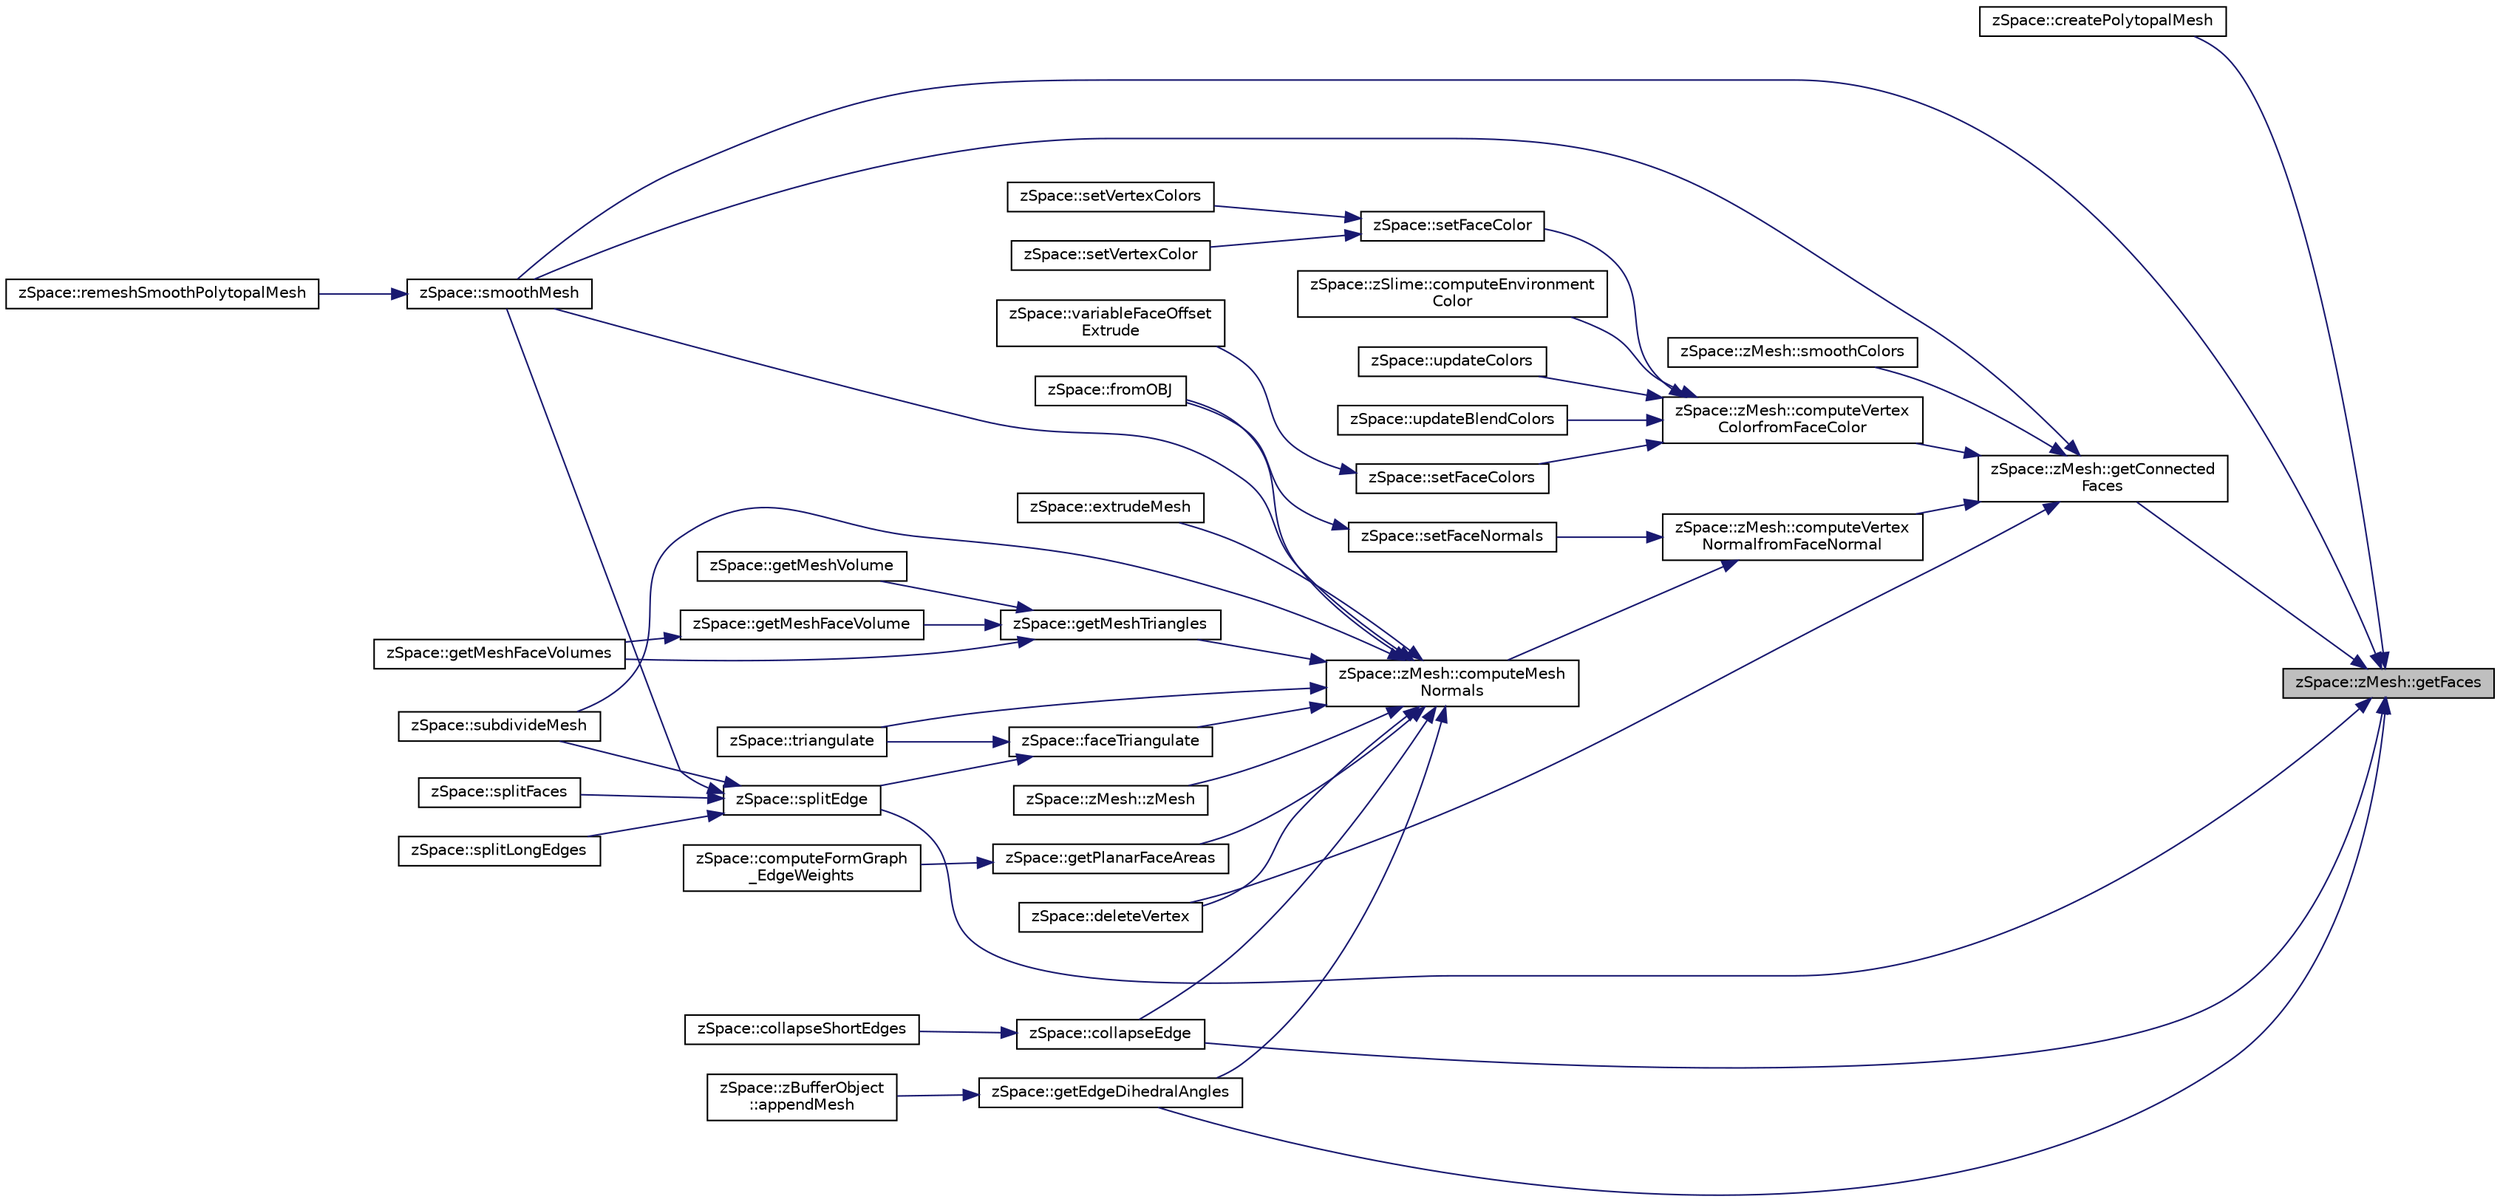 digraph "zSpace::zMesh::getFaces"
{
 // LATEX_PDF_SIZE
  edge [fontname="Helvetica",fontsize="10",labelfontname="Helvetica",labelfontsize="10"];
  node [fontname="Helvetica",fontsize="10",shape=record];
  rankdir="RL";
  Node357 [label="zSpace::zMesh::getFaces",height=0.2,width=0.4,color="black", fillcolor="grey75", style="filled", fontcolor="black",tooltip="This method gets the faces attached to input zEdge."];
  Node357 -> Node358 [dir="back",color="midnightblue",fontsize="10",style="solid",fontname="Helvetica"];
  Node358 [label="zSpace::createPolytopalMesh",height=0.2,width=0.4,color="black", fillcolor="white", style="filled",URL="$group__z_polytopal.html#gaf251bb68cd900abe02f923fa4f54686c",tooltip="This method creates the polytopal mesh based on the input volume mesh and its center line graph."];
  Node357 -> Node359 [dir="back",color="midnightblue",fontsize="10",style="solid",fontname="Helvetica"];
  Node359 [label="zSpace::zMesh::getConnected\lFaces",height=0.2,width=0.4,color="black", fillcolor="white", style="filled",URL="$classz_space_1_1z_mesh.html#af37006a17bd4e6945860281a4cbef861",tooltip="This method gets the faces connected to input zVertex or zFace."];
  Node359 -> Node360 [dir="back",color="midnightblue",fontsize="10",style="solid",fontname="Helvetica"];
  Node360 [label="zSpace::zMesh::computeVertex\lColorfromFaceColor",height=0.2,width=0.4,color="black", fillcolor="white", style="filled",URL="$classz_space_1_1z_mesh.html#ae519ccec31ffee9fa16596724e04130c",tooltip="This method computes the vertex colors based on the face colors."];
  Node360 -> Node361 [dir="back",color="midnightblue",fontsize="10",style="solid",fontname="Helvetica"];
  Node361 [label="zSpace::zSlime::computeEnvironment\lColor",height=0.2,width=0.4,color="black", fillcolor="white", style="filled",URL="$classz_space_1_1z_slime.html#ade21722b5fa86c56ba25f733e060c79f",tooltip="This method computes the color value of each cell in the environment based on chemical A or agent occ..."];
  Node360 -> Node362 [dir="back",color="midnightblue",fontsize="10",style="solid",fontname="Helvetica"];
  Node362 [label="zSpace::updateColors",height=0.2,width=0.4,color="black", fillcolor="white", style="filled",URL="$group__z_field2_d_utilities.html#ga2b8f595bd1fccaa3086c7d841f3137c7",tooltip="This method updates the color values of the field mesh based on the scalar values...."];
  Node360 -> Node363 [dir="back",color="midnightblue",fontsize="10",style="solid",fontname="Helvetica"];
  Node363 [label="zSpace::updateBlendColors",height=0.2,width=0.4,color="black", fillcolor="white", style="filled",URL="$group__z_field2_d_utilities.html#ga98c941196d269404150977048849513f",tooltip="This method updates the color values of the field mesh based on the scalar values."];
  Node360 -> Node364 [dir="back",color="midnightblue",fontsize="10",style="solid",fontname="Helvetica"];
  Node364 [label="zSpace::setFaceColor",height=0.2,width=0.4,color="black", fillcolor="white", style="filled",URL="$group__z_mesh_utilities.html#ga3dc508ddd0979a3c05704b3a5f8c724e",tooltip="This method sets face color of all the faces to the input color."];
  Node364 -> Node365 [dir="back",color="midnightblue",fontsize="10",style="solid",fontname="Helvetica"];
  Node365 [label="zSpace::setVertexColor",height=0.2,width=0.4,color="black", fillcolor="white", style="filled",URL="$group__z_mesh_utilities.html#ga350a2d9332ce16b822a5169320a789a9",tooltip="This method sets vertex color of all the vertices to the input color."];
  Node364 -> Node366 [dir="back",color="midnightblue",fontsize="10",style="solid",fontname="Helvetica"];
  Node366 [label="zSpace::setVertexColors",height=0.2,width=0.4,color="black", fillcolor="white", style="filled",URL="$group__z_mesh_utilities.html#ga7eea2e4cbed233677f01622bbb290ba7",tooltip="This method sets vertex color of all the vertices with the input color contatiner."];
  Node360 -> Node367 [dir="back",color="midnightblue",fontsize="10",style="solid",fontname="Helvetica"];
  Node367 [label="zSpace::setFaceColors",height=0.2,width=0.4,color="black", fillcolor="white", style="filled",URL="$group__z_mesh_utilities.html#ga46a15e7c994f4fb6a25f8e7cd111e536",tooltip="This method sets face color of all the faces to the input color contatiner."];
  Node367 -> Node368 [dir="back",color="midnightblue",fontsize="10",style="solid",fontname="Helvetica"];
  Node368 [label="zSpace::variableFaceOffset\lExtrude",height=0.2,width=0.4,color="black", fillcolor="white", style="filled",URL="$group__z_variable_extrude.html#ga4b7753289e2df876a4577208825064e2",tooltip="This method offset extrudes the faces of the input mesh based on vertex / face color...."];
  Node359 -> Node369 [dir="back",color="midnightblue",fontsize="10",style="solid",fontname="Helvetica"];
  Node369 [label="zSpace::zMesh::smoothColors",height=0.2,width=0.4,color="black", fillcolor="white", style="filled",URL="$classz_space_1_1z_mesh.html#a63e68abd857c24a63ad06d426b112d11",tooltip="This method smoothens the color attributes."];
  Node359 -> Node370 [dir="back",color="midnightblue",fontsize="10",style="solid",fontname="Helvetica"];
  Node370 [label="zSpace::zMesh::computeVertex\lNormalfromFaceNormal",height=0.2,width=0.4,color="black", fillcolor="white", style="filled",URL="$classz_space_1_1z_mesh.html#ac27b3838590a838a11243e4fd6ad0b6d",tooltip="This method computes the vertex normals based on the face normals."];
  Node370 -> Node371 [dir="back",color="midnightblue",fontsize="10",style="solid",fontname="Helvetica"];
  Node371 [label="zSpace::zMesh::computeMesh\lNormals",height=0.2,width=0.4,color="black", fillcolor="white", style="filled",URL="$classz_space_1_1z_mesh.html#a42be75e01f9b3704fcc85fd745952b22",tooltip="This method computes the normals assoicated with vertices and polygon faces ."];
  Node371 -> Node372 [dir="back",color="midnightblue",fontsize="10",style="solid",fontname="Helvetica"];
  Node372 [label="zSpace::zMesh::zMesh",height=0.2,width=0.4,color="black", fillcolor="white", style="filled",URL="$classz_space_1_1z_mesh.html#a127de8a508706826cc4a537ad7a1cc9c",tooltip="Overloaded constructor."];
  Node371 -> Node373 [dir="back",color="midnightblue",fontsize="10",style="solid",fontname="Helvetica"];
  Node373 [label="zSpace::faceTriangulate",height=0.2,width=0.4,color="black", fillcolor="white", style="filled",URL="$group__z_mesh_modifiers.html#ga436ab6f006de6e8dcd08c030fed4feb1",tooltip="This method triangulates the input face of the mesh."];
  Node373 -> Node374 [dir="back",color="midnightblue",fontsize="10",style="solid",fontname="Helvetica"];
  Node374 [label="zSpace::triangulate",height=0.2,width=0.4,color="black", fillcolor="white", style="filled",URL="$group__z_mesh_modifiers.html#ga75ee8f140a3311506a932b866523a1de",tooltip="This method triangulates the input mesh."];
  Node373 -> Node375 [dir="back",color="midnightblue",fontsize="10",style="solid",fontname="Helvetica"];
  Node375 [label="zSpace::splitEdge",height=0.2,width=0.4,color="black", fillcolor="white", style="filled",URL="$group__z_mesh_modifiers.html#gae7cb2380ed0e9717421bf19db5817cd6",tooltip="This method splits an edge and inserts a vertex along the edge at the input factor."];
  Node375 -> Node376 [dir="back",color="midnightblue",fontsize="10",style="solid",fontname="Helvetica"];
  Node376 [label="zSpace::splitFaces",height=0.2,width=0.4,color="black", fillcolor="white", style="filled",URL="$group__z_mesh_modifiers.html#gaeda022d590a10b38c94e75bc0e278d80",tooltip="This method splits a set of edges and faces of a mesh in a continuous manner."];
  Node375 -> Node377 [dir="back",color="midnightblue",fontsize="10",style="solid",fontname="Helvetica"];
  Node377 [label="zSpace::subdivideMesh",height=0.2,width=0.4,color="black", fillcolor="white", style="filled",URL="$group__z_mesh_modifiers.html#ga8c3af5dd0f40d6f82fd23ceead47dc64",tooltip="This method subdivides all the faces and edges of the mesh."];
  Node375 -> Node378 [dir="back",color="midnightblue",fontsize="10",style="solid",fontname="Helvetica"];
  Node378 [label="zSpace::smoothMesh",height=0.2,width=0.4,color="black", fillcolor="white", style="filled",URL="$group__z_mesh_modifiers.html#ga41f9be96453c21ac7b33b2991c284775",tooltip="This method applies Catmull-Clark subdivision to the mesh."];
  Node378 -> Node379 [dir="back",color="midnightblue",fontsize="10",style="solid",fontname="Helvetica"];
  Node379 [label="zSpace::remeshSmoothPolytopalMesh",height=0.2,width=0.4,color="black", fillcolor="white", style="filled",URL="$group__z_polytopal.html#ga5dd7e372cf8287c0434778b2e58d41f1",tooltip="This method remeshes the smoothed polytopal mesh to have rulings in ony one direction."];
  Node375 -> Node380 [dir="back",color="midnightblue",fontsize="10",style="solid",fontname="Helvetica"];
  Node380 [label="zSpace::splitLongEdges",height=0.2,width=0.4,color="black", fillcolor="white", style="filled",URL="$group__z_mesh_modifiers.html#gad707c82ae843ee9aa108c078161881ca",tooltip="This method splits an edge longer than the given input value at its midpoint and triangulates the mes..."];
  Node371 -> Node374 [dir="back",color="midnightblue",fontsize="10",style="solid",fontname="Helvetica"];
  Node371 -> Node381 [dir="back",color="midnightblue",fontsize="10",style="solid",fontname="Helvetica"];
  Node381 [label="zSpace::deleteVertex",height=0.2,width=0.4,color="black", fillcolor="white", style="filled",URL="$group__z_mesh_modifiers.html#ga20644ac4933b8ae055b0eb47a9df8420",tooltip="This method deletes the mesh vertex given by the input vertex index."];
  Node371 -> Node382 [dir="back",color="midnightblue",fontsize="10",style="solid",fontname="Helvetica"];
  Node382 [label="zSpace::collapseEdge",height=0.2,width=0.4,color="black", fillcolor="white", style="filled",URL="$group__z_mesh_modifiers.html#ga77533a4e95924fa8c030ba013eef1ec6",tooltip="This method collapses an edge into a vertex."];
  Node382 -> Node383 [dir="back",color="midnightblue",fontsize="10",style="solid",fontname="Helvetica"];
  Node383 [label="zSpace::collapseShortEdges",height=0.2,width=0.4,color="black", fillcolor="white", style="filled",URL="$group__z_mesh_modifiers.html#ga14350e97740cec4f835125fb286fc071",tooltip="This method collapses an edge shorter than the given minimum edge length value if the collapsing does..."];
  Node371 -> Node377 [dir="back",color="midnightblue",fontsize="10",style="solid",fontname="Helvetica"];
  Node371 -> Node378 [dir="back",color="midnightblue",fontsize="10",style="solid",fontname="Helvetica"];
  Node371 -> Node384 [dir="back",color="midnightblue",fontsize="10",style="solid",fontname="Helvetica"];
  Node384 [label="zSpace::extrudeMesh",height=0.2,width=0.4,color="black", fillcolor="white", style="filled",URL="$group__z_mesh_modifiers.html#ga6f2ce938aa8bb72d5b4649115d76d9c8",tooltip="This method returns an extruded mesh from the input mesh."];
  Node371 -> Node385 [dir="back",color="midnightblue",fontsize="10",style="solid",fontname="Helvetica"];
  Node385 [label="zSpace::getMeshTriangles",height=0.2,width=0.4,color="black", fillcolor="white", style="filled",URL="$group__z_mesh_utilities.html#gaff7f65ebfe08571efb90aee41286f19f",tooltip="This method computes the triangles of each face of the input mesh and stored in 2 dimensional contain..."];
  Node385 -> Node386 [dir="back",color="midnightblue",fontsize="10",style="solid",fontname="Helvetica"];
  Node386 [label="zSpace::getMeshVolume",height=0.2,width=0.4,color="black", fillcolor="white", style="filled",URL="$group__z_mesh_utilities.html#ga1e3e701cfec716ba62a8eed64a532531",tooltip="This method computes the volume of the input mesh."];
  Node385 -> Node387 [dir="back",color="midnightblue",fontsize="10",style="solid",fontname="Helvetica"];
  Node387 [label="zSpace::getMeshFaceVolume",height=0.2,width=0.4,color="black", fillcolor="white", style="filled",URL="$group__z_mesh_utilities.html#gab9dcf47533903c7745cf029d4808830a",tooltip="This method computes the volume of the polyhedras formed by the face vertices and the face center of ..."];
  Node387 -> Node388 [dir="back",color="midnightblue",fontsize="10",style="solid",fontname="Helvetica"];
  Node388 [label="zSpace::getMeshFaceVolumes",height=0.2,width=0.4,color="black", fillcolor="white", style="filled",URL="$group__z_mesh_utilities.html#gaec25d42556bd5880326704ba3d53d38b",tooltip="This method computes the volume of the polyhedras formed by the face vertices and the face center for..."];
  Node385 -> Node388 [dir="back",color="midnightblue",fontsize="10",style="solid",fontname="Helvetica"];
  Node371 -> Node389 [dir="back",color="midnightblue",fontsize="10",style="solid",fontname="Helvetica"];
  Node389 [label="zSpace::getEdgeDihedralAngles",height=0.2,width=0.4,color="black", fillcolor="white", style="filled",URL="$group__z_mesh_utilities.html#gaf531920d8d86c1c508bec8c71d5d9954",tooltip="This method computes the dihedral angle per edge of zMesh."];
  Node389 -> Node390 [dir="back",color="midnightblue",fontsize="10",style="solid",fontname="Helvetica"];
  Node390 [label="zSpace::zBufferObject\l::appendMesh",height=0.2,width=0.4,color="black", fillcolor="white", style="filled",URL="$classz_space_1_1z_buffer_object.html#ac5e8e4b2d6a21dbf4e59ed55a8b8bc58",tooltip="This method appends zMesh to the buffer."];
  Node371 -> Node391 [dir="back",color="midnightblue",fontsize="10",style="solid",fontname="Helvetica"];
  Node391 [label="zSpace::getPlanarFaceAreas",height=0.2,width=0.4,color="black", fillcolor="white", style="filled",URL="$group__z_mesh_utilities.html#gaa37b5055021194293cbbba94644cd2d8",tooltip="This method computes the area of every face of the mesh. It works only for if the faces are planar."];
  Node391 -> Node392 [dir="back",color="midnightblue",fontsize="10",style="solid",fontname="Helvetica"];
  Node392 [label="zSpace::computeFormGraph\l_EdgeWeights",height=0.2,width=0.4,color="black", fillcolor="white", style="filled",URL="$group__z_polytopal.html#ga99afc82e0233ac5ab8729972e84b4d31",tooltip="This method computes the form graph edge weights based on the force volume mesh face areas."];
  Node371 -> Node393 [dir="back",color="midnightblue",fontsize="10",style="solid",fontname="Helvetica"];
  Node393 [label="zSpace::fromOBJ",height=0.2,width=0.4,color="black", fillcolor="white", style="filled",URL="$group__z_i_o___mesh.html#gad60778d5e70ebdcc0bd24babf3afa810",tooltip="This method imports zMesh from an OBJ file."];
  Node370 -> Node394 [dir="back",color="midnightblue",fontsize="10",style="solid",fontname="Helvetica"];
  Node394 [label="zSpace::setFaceNormals",height=0.2,width=0.4,color="black", fillcolor="white", style="filled",URL="$group__z_mesh_utilities.html#ga70201847356b120e967968c37670801f",tooltip="This method sets face normals of all the faces to the input normal."];
  Node394 -> Node393 [dir="back",color="midnightblue",fontsize="10",style="solid",fontname="Helvetica"];
  Node359 -> Node381 [dir="back",color="midnightblue",fontsize="10",style="solid",fontname="Helvetica"];
  Node359 -> Node378 [dir="back",color="midnightblue",fontsize="10",style="solid",fontname="Helvetica"];
  Node357 -> Node382 [dir="back",color="midnightblue",fontsize="10",style="solid",fontname="Helvetica"];
  Node357 -> Node375 [dir="back",color="midnightblue",fontsize="10",style="solid",fontname="Helvetica"];
  Node357 -> Node378 [dir="back",color="midnightblue",fontsize="10",style="solid",fontname="Helvetica"];
  Node357 -> Node389 [dir="back",color="midnightblue",fontsize="10",style="solid",fontname="Helvetica"];
}
